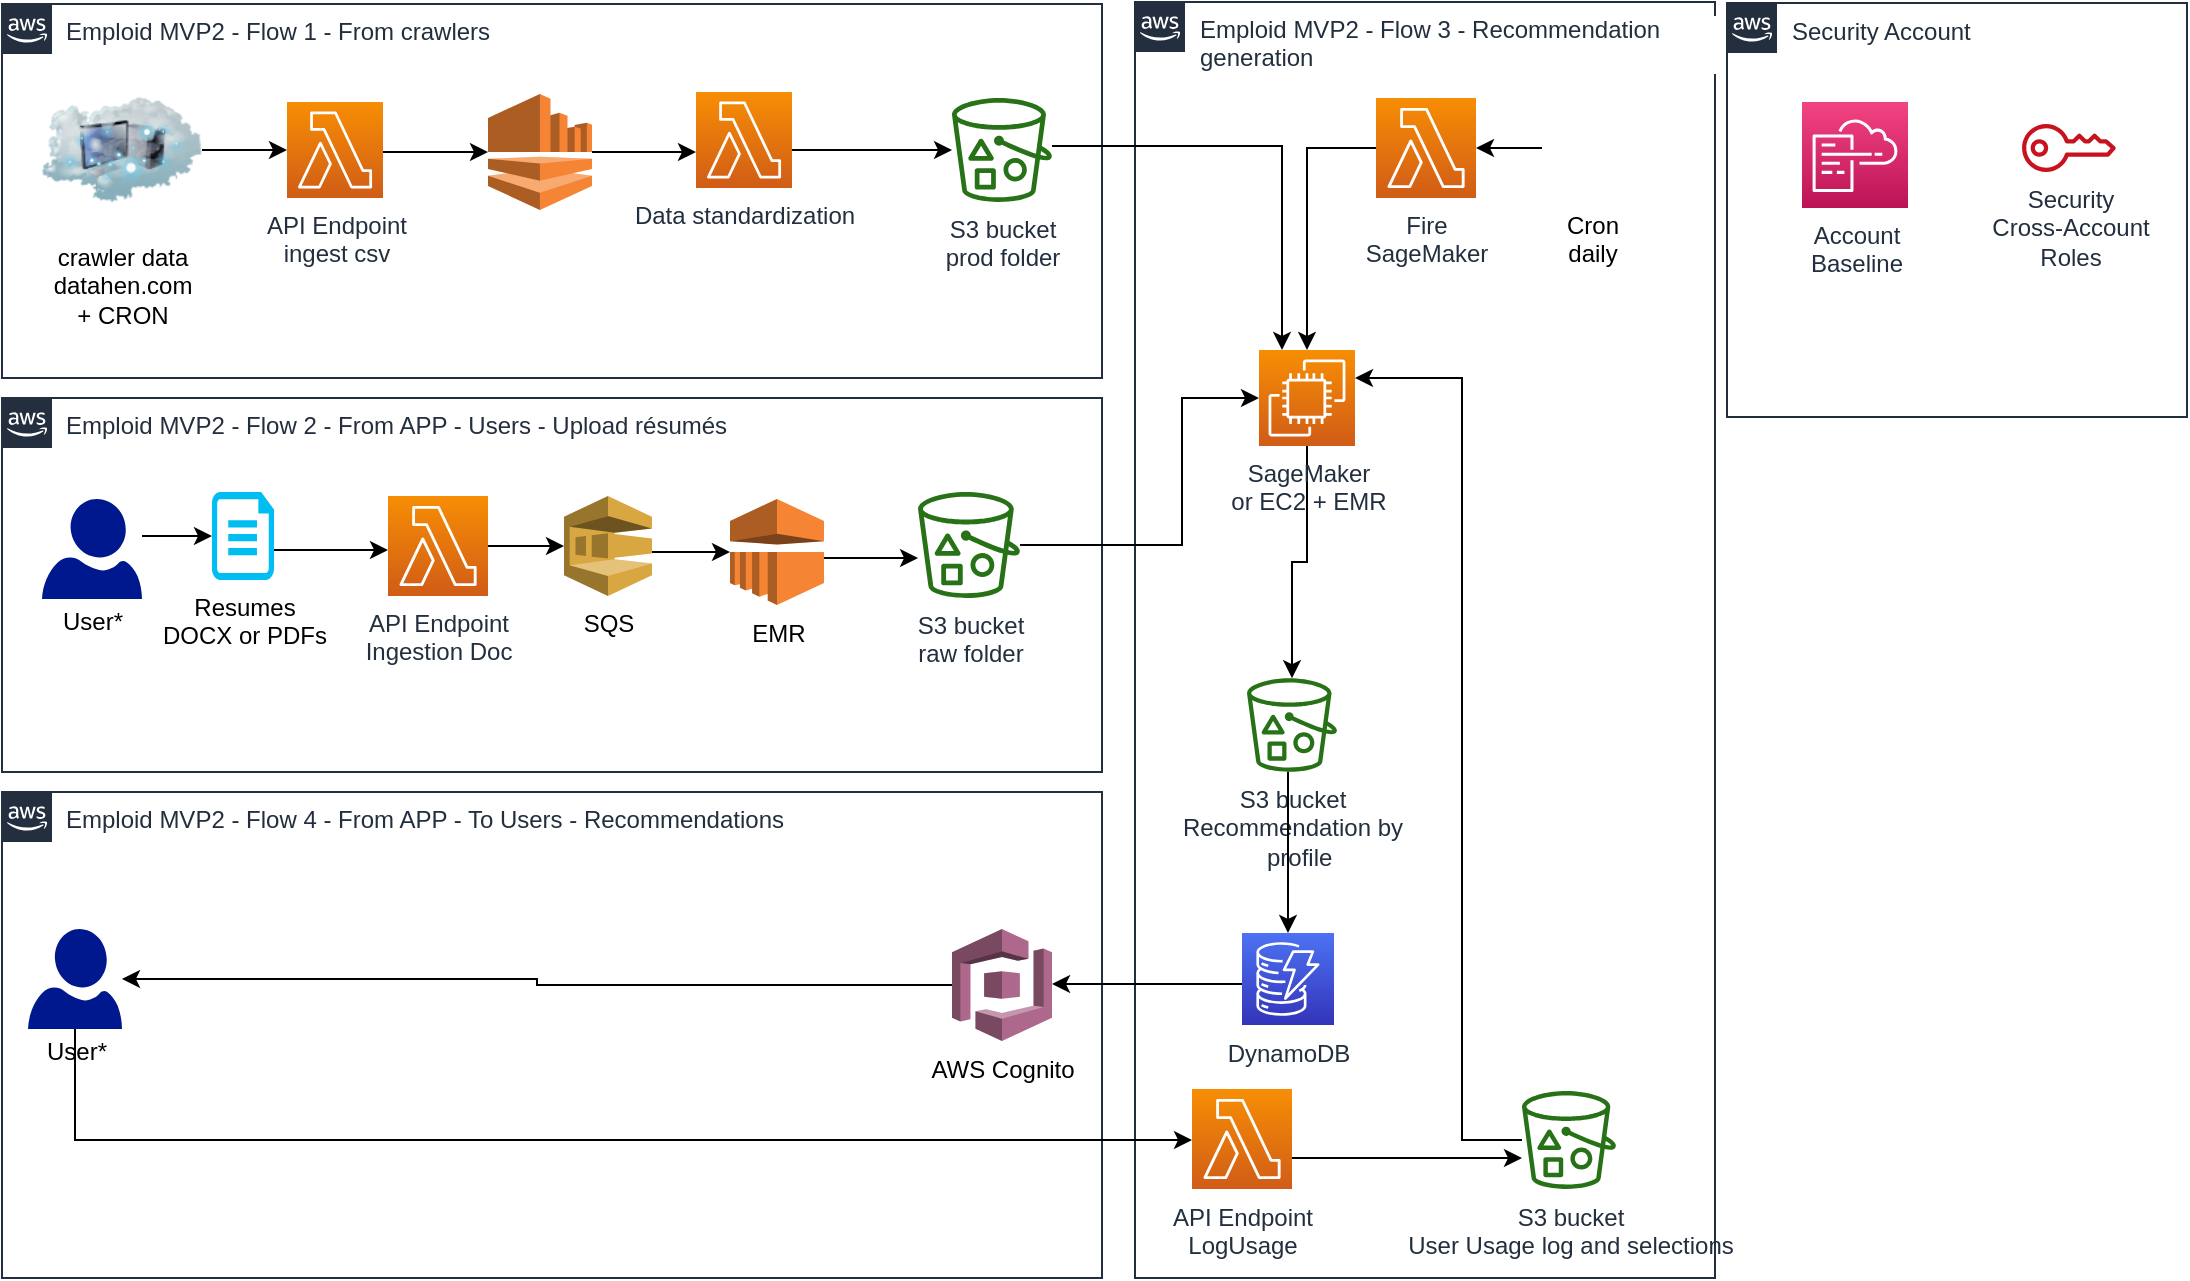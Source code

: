 <mxfile pages="1" version="11.2.7" type="device"><diagram id="0WojmzFL6fBSKnNIzoJp" name="Page-1"><mxGraphModel dx="1041" dy="1557" grid="1" gridSize="10" guides="1" tooltips="1" connect="1" arrows="1" fold="1" page="1" pageScale="1" pageWidth="850" pageHeight="1100" math="0" shadow="0"><root><mxCell id="0"/><mxCell id="1" parent="0"/><mxCell id="lrmhrgLTHYWw3mMp01mC-62" value="Emploid MVP2 - Flow 4 - From APP - To Users - Recommendations" style="points=[[0,0],[0.25,0],[0.5,0],[0.75,0],[1,0],[1,0.25],[1,0.5],[1,0.75],[1,1],[0.75,1],[0.5,1],[0.25,1],[0,1],[0,0.75],[0,0.5],[0,0.25]];outlineConnect=0;gradientColor=none;html=1;whiteSpace=wrap;fontSize=12;fontStyle=0;shape=mxgraph.aws4.group;grIcon=mxgraph.aws4.group_aws_cloud_alt;strokeColor=#232F3E;fillColor=none;verticalAlign=top;align=left;spacingLeft=30;fontColor=#232F3E;dashed=0;labelBackgroundColor=#ffffff;" parent="1" vertex="1"><mxGeometry x="30" y="-413" width="550" height="243" as="geometry"/></mxCell><mxCell id="lrmhrgLTHYWw3mMp01mC-52" value="Emploid MVP2 - Flow 2 - From APP - Users - Upload résumés" style="points=[[0,0],[0.25,0],[0.5,0],[0.75,0],[1,0],[1,0.25],[1,0.5],[1,0.75],[1,1],[0.75,1],[0.5,1],[0.25,1],[0,1],[0,0.75],[0,0.5],[0,0.25]];outlineConnect=0;gradientColor=none;html=1;whiteSpace=wrap;fontSize=12;fontStyle=0;shape=mxgraph.aws4.group;grIcon=mxgraph.aws4.group_aws_cloud_alt;strokeColor=#232F3E;fillColor=none;verticalAlign=top;align=left;spacingLeft=30;fontColor=#232F3E;dashed=0;labelBackgroundColor=#ffffff;" parent="1" vertex="1"><mxGeometry x="30" y="-610" width="550" height="187" as="geometry"/></mxCell><mxCell id="lrmhrgLTHYWw3mMp01mC-1" value="Emploid MVP2 - Flow 3 - Recommendation generation" style="points=[[0,0],[0.25,0],[0.5,0],[0.75,0],[1,0],[1,0.25],[1,0.5],[1,0.75],[1,1],[0.75,1],[0.5,1],[0.25,1],[0,1],[0,0.75],[0,0.5],[0,0.25]];outlineConnect=0;gradientColor=none;html=1;whiteSpace=wrap;fontSize=12;fontStyle=0;shape=mxgraph.aws4.group;grIcon=mxgraph.aws4.group_aws_cloud_alt;strokeColor=#232F3E;fillColor=none;verticalAlign=top;align=left;spacingLeft=30;fontColor=#232F3E;dashed=0;labelBackgroundColor=#ffffff;" parent="1" vertex="1"><mxGeometry x="596.5" y="-808" width="290" height="638" as="geometry"/></mxCell><mxCell id="lrmhrgLTHYWw3mMp01mC-2" value="Security Account" style="points=[[0,0],[0.25,0],[0.5,0],[0.75,0],[1,0],[1,0.25],[1,0.5],[1,0.75],[1,1],[0.75,1],[0.5,1],[0.25,1],[0,1],[0,0.75],[0,0.5],[0,0.25]];outlineConnect=0;gradientColor=none;html=1;whiteSpace=wrap;fontSize=12;fontStyle=0;shape=mxgraph.aws4.group;grIcon=mxgraph.aws4.group_aws_cloud_alt;strokeColor=#232F3E;fillColor=none;verticalAlign=top;align=left;spacingLeft=30;fontColor=#232F3E;dashed=0;labelBackgroundColor=#ffffff;" parent="1" vertex="1"><mxGeometry x="892.5" y="-807.5" width="230" height="207" as="geometry"/></mxCell><mxCell id="lrmhrgLTHYWw3mMp01mC-3" value="Emploid MVP2 - Flow 1 - From crawlers" style="points=[[0,0],[0.25,0],[0.5,0],[0.75,0],[1,0],[1,0.25],[1,0.5],[1,0.75],[1,1],[0.75,1],[0.5,1],[0.25,1],[0,1],[0,0.75],[0,0.5],[0,0.25]];outlineConnect=0;gradientColor=none;html=1;whiteSpace=wrap;fontSize=12;fontStyle=0;shape=mxgraph.aws4.group;grIcon=mxgraph.aws4.group_aws_cloud_alt;strokeColor=#232F3E;fillColor=none;verticalAlign=top;align=left;spacingLeft=30;fontColor=#232F3E;dashed=0;labelBackgroundColor=#ffffff;" parent="1" vertex="1"><mxGeometry x="30" y="-807" width="550" height="187" as="geometry"/></mxCell><mxCell id="lrmhrgLTHYWw3mMp01mC-4" value="Account&lt;br&gt;Baseline&lt;br&gt;" style="outlineConnect=0;fontColor=#232F3E;gradientColor=#F34482;gradientDirection=north;fillColor=#BC1356;strokeColor=#ffffff;dashed=0;verticalLabelPosition=bottom;verticalAlign=top;align=center;html=1;fontSize=12;fontStyle=0;aspect=fixed;shape=mxgraph.aws4.resourceIcon;resIcon=mxgraph.aws4.cloudformation;labelBackgroundColor=#ffffff;" parent="1" vertex="1"><mxGeometry x="930" y="-758" width="53" height="53" as="geometry"/></mxCell><mxCell id="lrmhrgLTHYWw3mMp01mC-5" value="Security&lt;br&gt;Cross-Account&lt;br&gt;Roles&lt;br&gt;" style="outlineConnect=0;fontColor=#232F3E;gradientColor=none;fillColor=#C7131F;strokeColor=none;dashed=0;verticalLabelPosition=bottom;verticalAlign=top;align=center;html=1;fontSize=12;fontStyle=0;aspect=fixed;pointerEvents=1;shape=mxgraph.aws4.addon;labelBackgroundColor=#ffffff;" parent="1" vertex="1"><mxGeometry x="1040" y="-747" width="47" height="24" as="geometry"/></mxCell><mxCell id="lrmhrgLTHYWw3mMp01mC-70" value="" style="edgeStyle=orthogonalEdgeStyle;rounded=0;orthogonalLoop=1;jettySize=auto;html=1;" parent="1" source="lrmhrgLTHYWw3mMp01mC-7" target="lrmhrgLTHYWw3mMp01mC-28" edge="1"><mxGeometry relative="1" as="geometry"><mxPoint x="682.5" y="-629" as="targetPoint"/></mxGeometry></mxCell><mxCell id="lrmhrgLTHYWw3mMp01mC-7" value="&lt;div&gt;SageMaker&lt;/div&gt;&lt;div&gt;or EC2 + EMR&lt;br&gt;&lt;/div&gt;" style="outlineConnect=0;fontColor=#232F3E;gradientColor=#F78E04;gradientDirection=north;fillColor=#D05C17;strokeColor=#ffffff;dashed=0;verticalLabelPosition=bottom;verticalAlign=top;align=center;html=1;fontSize=12;fontStyle=0;aspect=fixed;shape=mxgraph.aws4.resourceIcon;resIcon=mxgraph.aws4.ec2;" parent="1" vertex="1"><mxGeometry x="658.5" y="-634" width="48" height="48" as="geometry"/></mxCell><mxCell id="lrmhrgLTHYWw3mMp01mC-12" value="" style="edgeStyle=orthogonalEdgeStyle;rounded=0;orthogonalLoop=1;jettySize=auto;html=1;" parent="1" source="lrmhrgLTHYWw3mMp01mC-47" target="lrmhrgLTHYWw3mMp01mC-13" edge="1"><mxGeometry relative="1" as="geometry"><mxPoint x="315" y="-611" as="targetPoint"/><Array as="points"><mxPoint x="450" y="-734"/><mxPoint x="450" y="-734"/></Array></mxGeometry></mxCell><mxCell id="lrmhrgLTHYWw3mMp01mC-73" value="" style="edgeStyle=orthogonalEdgeStyle;rounded=0;orthogonalLoop=1;jettySize=auto;html=1;" parent="1" source="lrmhrgLTHYWw3mMp01mC-13" target="lrmhrgLTHYWw3mMp01mC-7" edge="1"><mxGeometry relative="1" as="geometry"><Array as="points"><mxPoint x="670" y="-736"/></Array></mxGeometry></mxCell><mxCell id="lrmhrgLTHYWw3mMp01mC-13" value="&lt;div&gt;S3 bucket&lt;/div&gt;&lt;div&gt;prod folder&lt;br&gt;&lt;/div&gt;" style="outlineConnect=0;fontColor=#232F3E;gradientColor=none;fillColor=#277116;strokeColor=none;dashed=0;verticalLabelPosition=bottom;verticalAlign=top;align=center;html=1;fontSize=12;fontStyle=0;aspect=fixed;pointerEvents=1;shape=mxgraph.aws4.bucket_with_objects;" parent="1" vertex="1"><mxGeometry x="505" y="-760" width="50" height="52" as="geometry"/></mxCell><mxCell id="lrmhrgLTHYWw3mMp01mC-14" value="" style="edgeStyle=orthogonalEdgeStyle;rounded=0;orthogonalLoop=1;jettySize=auto;html=1;" parent="1" source="lrmhrgLTHYWw3mMp01mC-15" target="lrmhrgLTHYWw3mMp01mC-45" edge="1"><mxGeometry relative="1" as="geometry"><mxPoint x="215" y="-760" as="targetPoint"/></mxGeometry></mxCell><mxCell id="lrmhrgLTHYWw3mMp01mC-15" value="&lt;div&gt;crawler data&lt;br&gt;&lt;/div&gt;&lt;div&gt;datahen.com&lt;/div&gt;&lt;div&gt;+ CRON&lt;br&gt;&lt;/div&gt;" style="image;html=1;labelBackgroundColor=#ffffff;image=img/lib/clip_art/networking/Cloud_Computer_128x128.png" parent="1" vertex="1"><mxGeometry x="50" y="-774" width="80" height="80" as="geometry"/></mxCell><mxCell id="lrmhrgLTHYWw3mMp01mC-21" value="&lt;div&gt;&lt;br&gt;&lt;/div&gt;&lt;div&gt;&lt;br&gt;&lt;/div&gt;&lt;div&gt;&lt;br&gt;&lt;/div&gt;&lt;div&gt;&lt;br&gt;&lt;/div&gt;&lt;div&gt;&lt;br&gt;&lt;/div&gt;&lt;div&gt;User*&lt;br&gt;&lt;/div&gt;" style="shadow=0;dashed=0;html=1;strokeColor=none;shape=mxgraph.azure.user;fillColor=#00188D;" parent="1" vertex="1"><mxGeometry x="50" y="-559.5" width="50" height="50" as="geometry"/></mxCell><mxCell id="lrmhrgLTHYWw3mMp01mC-74" value="" style="edgeStyle=orthogonalEdgeStyle;rounded=0;orthogonalLoop=1;jettySize=auto;html=1;" parent="1" source="lrmhrgLTHYWw3mMp01mC-27" target="lrmhrgLTHYWw3mMp01mC-7" edge="1"><mxGeometry relative="1" as="geometry"><Array as="points"><mxPoint x="620" y="-536"/><mxPoint x="620" y="-610"/></Array></mxGeometry></mxCell><mxCell id="lrmhrgLTHYWw3mMp01mC-27" value="&lt;div&gt;S3 bucket&lt;/div&gt;&lt;div&gt;raw folder&lt;br&gt;&lt;/div&gt;" style="outlineConnect=0;fontColor=#232F3E;gradientColor=none;fillColor=#277116;strokeColor=none;dashed=0;verticalLabelPosition=bottom;verticalAlign=top;align=center;html=1;fontSize=12;fontStyle=0;aspect=fixed;pointerEvents=1;shape=mxgraph.aws4.bucket_with_objects;" parent="1" vertex="1"><mxGeometry x="488" y="-563" width="51" height="53" as="geometry"/></mxCell><mxCell id="lrmhrgLTHYWw3mMp01mC-76" value="" style="edgeStyle=orthogonalEdgeStyle;rounded=0;orthogonalLoop=1;jettySize=auto;html=1;" parent="1" source="lrmhrgLTHYWw3mMp01mC-30" target="lrmhrgLTHYWw3mMp01mC-7" edge="1"><mxGeometry relative="1" as="geometry"><mxPoint x="813.5" y="-343.607" as="targetPoint"/><Array as="points"><mxPoint x="760" y="-239"/><mxPoint x="760" y="-620"/></Array></mxGeometry></mxCell><mxCell id="lrmhrgLTHYWw3mMp01mC-30" value="&lt;div&gt;S3 bucket&lt;/div&gt;&lt;div&gt;User Usage log and selections&lt;br&gt;&lt;/div&gt;" style="outlineConnect=0;fontColor=#232F3E;gradientColor=none;fillColor=#277116;strokeColor=none;dashed=0;verticalLabelPosition=bottom;verticalAlign=top;align=center;html=1;fontSize=12;fontStyle=0;aspect=fixed;pointerEvents=1;shape=mxgraph.aws4.bucket_with_objects;" parent="1" vertex="1"><mxGeometry x="790" y="-263.5" width="47" height="49" as="geometry"/></mxCell><mxCell id="lrmhrgLTHYWw3mMp01mC-32" value="" style="edgeStyle=orthogonalEdgeStyle;rounded=0;orthogonalLoop=1;jettySize=auto;html=1;" parent="1" source="lrmhrgLTHYWw3mMp01mC-66" target="lrmhrgLTHYWw3mMp01mC-30" edge="1"><mxGeometry relative="1" as="geometry"><mxPoint x="670" y="-196" as="targetPoint"/><Array as="points"><mxPoint x="700" y="-230"/><mxPoint x="700" y="-230"/></Array></mxGeometry></mxCell><mxCell id="lrmhrgLTHYWw3mMp01mC-33" value="&lt;div&gt;&lt;br&gt;&lt;/div&gt;&lt;div&gt;&lt;br&gt;&lt;/div&gt;&lt;div&gt;&lt;br&gt;&lt;/div&gt;&lt;div&gt;&lt;br&gt;&lt;/div&gt;&lt;div&gt;&lt;br&gt;&lt;/div&gt;&lt;div&gt;User*&lt;/div&gt;" style="shadow=0;dashed=0;html=1;strokeColor=none;shape=mxgraph.azure.user;fillColor=#00188D;" parent="1" vertex="1"><mxGeometry x="43" y="-344.5" width="47" height="50" as="geometry"/></mxCell><mxCell id="lrmhrgLTHYWw3mMp01mC-49" value="" style="edgeStyle=orthogonalEdgeStyle;rounded=0;orthogonalLoop=1;jettySize=auto;html=1;" parent="1" source="lrmhrgLTHYWw3mMp01mC-44" target="lrmhrgLTHYWw3mMp01mC-47" edge="1"><mxGeometry relative="1" as="geometry"><Array as="points"><mxPoint x="360" y="-733"/><mxPoint x="360" y="-733"/></Array></mxGeometry></mxCell><mxCell id="lrmhrgLTHYWw3mMp01mC-44" value="" style="outlineConnect=0;dashed=0;verticalLabelPosition=bottom;verticalAlign=top;align=center;html=1;shape=mxgraph.aws3.kinesis;fillColor=#F58534;gradientColor=none;" parent="1" vertex="1"><mxGeometry x="273" y="-762" width="52" height="58" as="geometry"/></mxCell><mxCell id="lrmhrgLTHYWw3mMp01mC-46" value="" style="edgeStyle=orthogonalEdgeStyle;rounded=0;orthogonalLoop=1;jettySize=auto;html=1;" parent="1" source="lrmhrgLTHYWw3mMp01mC-45" target="lrmhrgLTHYWw3mMp01mC-44" edge="1"><mxGeometry relative="1" as="geometry"><Array as="points"><mxPoint x="240" y="-733"/><mxPoint x="240" y="-733"/></Array></mxGeometry></mxCell><mxCell id="lrmhrgLTHYWw3mMp01mC-45" value="&lt;div&gt;API Endpoint&lt;/div&gt;&lt;div&gt;ingest csv&lt;br&gt;&lt;/div&gt;" style="outlineConnect=0;fontColor=#232F3E;gradientColor=#F78E04;gradientDirection=north;fillColor=#D05C17;strokeColor=#ffffff;dashed=0;verticalLabelPosition=bottom;verticalAlign=top;align=center;html=1;fontSize=12;fontStyle=0;aspect=fixed;shape=mxgraph.aws4.resourceIcon;resIcon=mxgraph.aws4.lambda;" parent="1" vertex="1"><mxGeometry x="172.5" y="-758" width="48" height="48" as="geometry"/></mxCell><mxCell id="lrmhrgLTHYWw3mMp01mC-47" value="Data standardization" style="outlineConnect=0;fontColor=#232F3E;gradientColor=#F78E04;gradientDirection=north;fillColor=#D05C17;strokeColor=#ffffff;dashed=0;verticalLabelPosition=bottom;verticalAlign=top;align=center;html=1;fontSize=12;fontStyle=0;aspect=fixed;shape=mxgraph.aws4.resourceIcon;resIcon=mxgraph.aws4.lambda;" parent="1" vertex="1"><mxGeometry x="377" y="-763" width="48" height="48" as="geometry"/></mxCell><mxCell id="lrmhrgLTHYWw3mMp01mC-59" value="" style="edgeStyle=orthogonalEdgeStyle;rounded=0;orthogonalLoop=1;jettySize=auto;html=1;" parent="1" source="lrmhrgLTHYWw3mMp01mC-39" target="lrmhrgLTHYWw3mMp01mC-57" edge="1"><mxGeometry relative="1" as="geometry"/></mxCell><mxCell id="lrmhrgLTHYWw3mMp01mC-39" value="&lt;div&gt;API Endpoint&lt;/div&gt;&lt;div&gt;Ingestion Doc&lt;br&gt;&lt;/div&gt;" style="outlineConnect=0;fontColor=#232F3E;gradientColor=#F78E04;gradientDirection=north;fillColor=#D05C17;strokeColor=#ffffff;dashed=0;verticalLabelPosition=bottom;verticalAlign=top;align=center;html=1;fontSize=12;fontStyle=0;aspect=fixed;shape=mxgraph.aws4.resourceIcon;resIcon=mxgraph.aws4.lambda;" parent="1" vertex="1"><mxGeometry x="223" y="-561" width="50" height="50" as="geometry"/></mxCell><mxCell id="lrmhrgLTHYWw3mMp01mC-53" value="" style="edgeStyle=orthogonalEdgeStyle;rounded=0;orthogonalLoop=1;jettySize=auto;html=1;entryX=0;entryY=0.5;entryDx=0;entryDy=0;entryPerimeter=0;" parent="1" source="lrmhrgLTHYWw3mMp01mC-21" target="lrmhrgLTHYWw3mMp01mC-54" edge="1"><mxGeometry relative="1" as="geometry"><mxPoint x="97" y="-525" as="sourcePoint"/><mxPoint x="669" y="-718" as="targetPoint"/><Array as="points"><mxPoint x="120" y="-541"/><mxPoint x="120" y="-541"/></Array></mxGeometry></mxCell><mxCell id="lrmhrgLTHYWw3mMp01mC-55" value="" style="edgeStyle=orthogonalEdgeStyle;rounded=0;orthogonalLoop=1;jettySize=auto;html=1;" parent="1" source="lrmhrgLTHYWw3mMp01mC-54" target="lrmhrgLTHYWw3mMp01mC-39" edge="1"><mxGeometry relative="1" as="geometry"><Array as="points"><mxPoint x="180" y="-534"/><mxPoint x="180" y="-534"/></Array></mxGeometry></mxCell><mxCell id="lrmhrgLTHYWw3mMp01mC-54" value="&lt;div&gt;Resumes&lt;/div&gt;&lt;div&gt;DOCX or PDFs&lt;/div&gt;" style="verticalLabelPosition=bottom;html=1;verticalAlign=top;align=center;strokeColor=none;fillColor=#00BEF2;shape=mxgraph.azure.file;pointerEvents=1;" parent="1" vertex="1"><mxGeometry x="135" y="-563" width="31" height="44" as="geometry"/></mxCell><mxCell id="lrmhrgLTHYWw3mMp01mC-60" value="" style="edgeStyle=orthogonalEdgeStyle;rounded=0;orthogonalLoop=1;jettySize=auto;html=1;" parent="1" source="lrmhrgLTHYWw3mMp01mC-57" target="lrmhrgLTHYWw3mMp01mC-58" edge="1"><mxGeometry relative="1" as="geometry"><Array as="points"><mxPoint x="370" y="-533"/><mxPoint x="370" y="-533"/></Array></mxGeometry></mxCell><mxCell id="lrmhrgLTHYWw3mMp01mC-57" value="SQS" style="outlineConnect=0;dashed=0;verticalLabelPosition=bottom;verticalAlign=top;align=center;html=1;shape=mxgraph.aws3.sqs;fillColor=#D9A741;gradientColor=none;" parent="1" vertex="1"><mxGeometry x="311" y="-561" width="44" height="50" as="geometry"/></mxCell><mxCell id="lrmhrgLTHYWw3mMp01mC-61" value="" style="edgeStyle=orthogonalEdgeStyle;rounded=0;orthogonalLoop=1;jettySize=auto;html=1;" parent="1" source="lrmhrgLTHYWw3mMp01mC-58" target="lrmhrgLTHYWw3mMp01mC-27" edge="1"><mxGeometry relative="1" as="geometry"><Array as="points"><mxPoint x="450" y="-530"/><mxPoint x="450" y="-530"/></Array></mxGeometry></mxCell><mxCell id="lrmhrgLTHYWw3mMp01mC-58" value="&lt;div&gt;EMR&lt;/div&gt;" style="outlineConnect=0;dashed=0;verticalLabelPosition=bottom;verticalAlign=top;align=center;html=1;shape=mxgraph.aws3.emr;fillColor=#F58534;gradientColor=none;" parent="1" vertex="1"><mxGeometry x="394" y="-559.5" width="47" height="53" as="geometry"/></mxCell><mxCell id="lrmhrgLTHYWw3mMp01mC-64" value="" style="edgeStyle=orthogonalEdgeStyle;rounded=0;orthogonalLoop=1;jettySize=auto;html=1;" parent="1" source="lrmhrgLTHYWw3mMp01mC-35" target="lrmhrgLTHYWw3mMp01mC-33" edge="1"><mxGeometry relative="1" as="geometry"/></mxCell><mxCell id="lrmhrgLTHYWw3mMp01mC-35" value="AWS Cognito" style="outlineConnect=0;dashed=0;verticalLabelPosition=bottom;verticalAlign=top;align=center;html=1;shape=mxgraph.aws3.cognito;fillColor=#AD688B;gradientColor=none;" parent="1" vertex="1"><mxGeometry x="505" y="-344.5" width="50" height="56" as="geometry"/></mxCell><mxCell id="lrmhrgLTHYWw3mMp01mC-83" value="" style="edgeStyle=orthogonalEdgeStyle;rounded=0;orthogonalLoop=1;jettySize=auto;html=1;" parent="1" source="lrmhrgLTHYWw3mMp01mC-84" edge="1"><mxGeometry relative="1" as="geometry"><mxPoint x="555" y="-317" as="targetPoint"/><Array as="points"><mxPoint x="640" y="-317"/><mxPoint x="640" y="-317"/></Array></mxGeometry></mxCell><mxCell id="lrmhrgLTHYWw3mMp01mC-28" value="&lt;div&gt;S3 bucket&lt;/div&gt;&lt;div&gt;Recommendation by&lt;/div&gt;&lt;div&gt;&amp;nbsp; profile&lt;br&gt;&lt;/div&gt;" style="outlineConnect=0;fontColor=#232F3E;gradientColor=none;fillColor=#277116;strokeColor=none;dashed=0;verticalLabelPosition=bottom;verticalAlign=top;align=center;html=1;fontSize=12;fontStyle=0;aspect=fixed;pointerEvents=1;shape=mxgraph.aws4.bucket_with_objects;" parent="1" vertex="1"><mxGeometry x="652.5" y="-470" width="45" height="47" as="geometry"/></mxCell><mxCell id="lrmhrgLTHYWw3mMp01mC-66" value="&lt;div&gt;API Endpoint&lt;/div&gt;&lt;div&gt;LogUsage&lt;br&gt;&lt;/div&gt;" style="outlineConnect=0;fontColor=#232F3E;gradientColor=#F78E04;gradientDirection=north;fillColor=#D05C17;strokeColor=#ffffff;dashed=0;verticalLabelPosition=bottom;verticalAlign=top;align=center;html=1;fontSize=12;fontStyle=0;aspect=fixed;shape=mxgraph.aws4.resourceIcon;resIcon=mxgraph.aws4.lambda;" parent="1" vertex="1"><mxGeometry x="625" y="-264.5" width="50" height="50" as="geometry"/></mxCell><mxCell id="lrmhrgLTHYWw3mMp01mC-67" value="" style="edgeStyle=orthogonalEdgeStyle;rounded=0;orthogonalLoop=1;jettySize=auto;html=1;exitX=0.5;exitY=1;exitDx=0;exitDy=0;exitPerimeter=0;" parent="1" source="lrmhrgLTHYWw3mMp01mC-33" target="lrmhrgLTHYWw3mMp01mC-66" edge="1"><mxGeometry relative="1" as="geometry"><mxPoint x="67" y="-294" as="sourcePoint"/><mxPoint x="790" y="-239" as="targetPoint"/><Array as="points"><mxPoint x="67" y="-239"/></Array></mxGeometry></mxCell><mxCell id="lrmhrgLTHYWw3mMp01mC-72" value="" style="edgeStyle=orthogonalEdgeStyle;rounded=0;orthogonalLoop=1;jettySize=auto;html=1;" parent="1" source="lrmhrgLTHYWw3mMp01mC-77" target="lrmhrgLTHYWw3mMp01mC-7" edge="1"><mxGeometry relative="1" as="geometry"><mxPoint x="720" y="-737" as="targetPoint"/><Array as="points"/></mxGeometry></mxCell><mxCell id="lrmhrgLTHYWw3mMp01mC-79" value="" style="edgeStyle=orthogonalEdgeStyle;rounded=0;orthogonalLoop=1;jettySize=auto;html=1;" parent="1" source="lrmhrgLTHYWw3mMp01mC-68" target="lrmhrgLTHYWw3mMp01mC-77" edge="1"><mxGeometry relative="1" as="geometry"/></mxCell><mxCell id="lrmhrgLTHYWw3mMp01mC-68" value="&lt;div&gt;Cron&lt;/div&gt;&lt;div&gt;daily&lt;br&gt;&lt;/div&gt;" style="shape=image;html=1;verticalAlign=top;verticalLabelPosition=bottom;labelBackgroundColor=#ffffff;imageAspect=0;aspect=fixed;image=https://cdn3.iconfinder.com/data/icons/UltimateGnome/128x128/status/gnome-fs-loading-icon.png" parent="1" vertex="1"><mxGeometry x="800" y="-760" width="50" height="50" as="geometry"/></mxCell><mxCell id="lrmhrgLTHYWw3mMp01mC-77" value="&lt;div&gt;Fire &lt;br&gt;&lt;/div&gt;&lt;div&gt;SageMaker&lt;/div&gt;" style="outlineConnect=0;fontColor=#232F3E;gradientColor=#F78E04;gradientDirection=north;fillColor=#D05C17;strokeColor=#ffffff;dashed=0;verticalLabelPosition=bottom;verticalAlign=top;align=center;html=1;fontSize=12;fontStyle=0;aspect=fixed;shape=mxgraph.aws4.resourceIcon;resIcon=mxgraph.aws4.lambda;" parent="1" vertex="1"><mxGeometry x="717" y="-760" width="50" height="50" as="geometry"/></mxCell><mxCell id="lrmhrgLTHYWw3mMp01mC-84" value="&lt;div&gt;DynamoDB&lt;/div&gt;&lt;div&gt;&lt;br&gt;&lt;/div&gt;" style="outlineConnect=0;fontColor=#232F3E;gradientColor=#4D72F3;gradientDirection=north;fillColor=#3334B9;strokeColor=#ffffff;dashed=0;verticalLabelPosition=bottom;verticalAlign=top;align=center;html=1;fontSize=12;fontStyle=0;aspect=fixed;shape=mxgraph.aws4.resourceIcon;resIcon=mxgraph.aws4.dynamodb;" parent="1" vertex="1"><mxGeometry x="650" y="-342.5" width="46" height="46" as="geometry"/></mxCell><mxCell id="lrmhrgLTHYWw3mMp01mC-85" value="" style="edgeStyle=orthogonalEdgeStyle;rounded=0;orthogonalLoop=1;jettySize=auto;html=1;" parent="1" source="lrmhrgLTHYWw3mMp01mC-28" target="lrmhrgLTHYWw3mMp01mC-84" edge="1"><mxGeometry relative="1" as="geometry"><mxPoint x="675" y="-423.145" as="sourcePoint"/><mxPoint x="180" y="-316" as="targetPoint"/><Array as="points"><mxPoint x="673" y="-400"/><mxPoint x="673" y="-400"/></Array></mxGeometry></mxCell></root></mxGraphModel></diagram></mxfile>